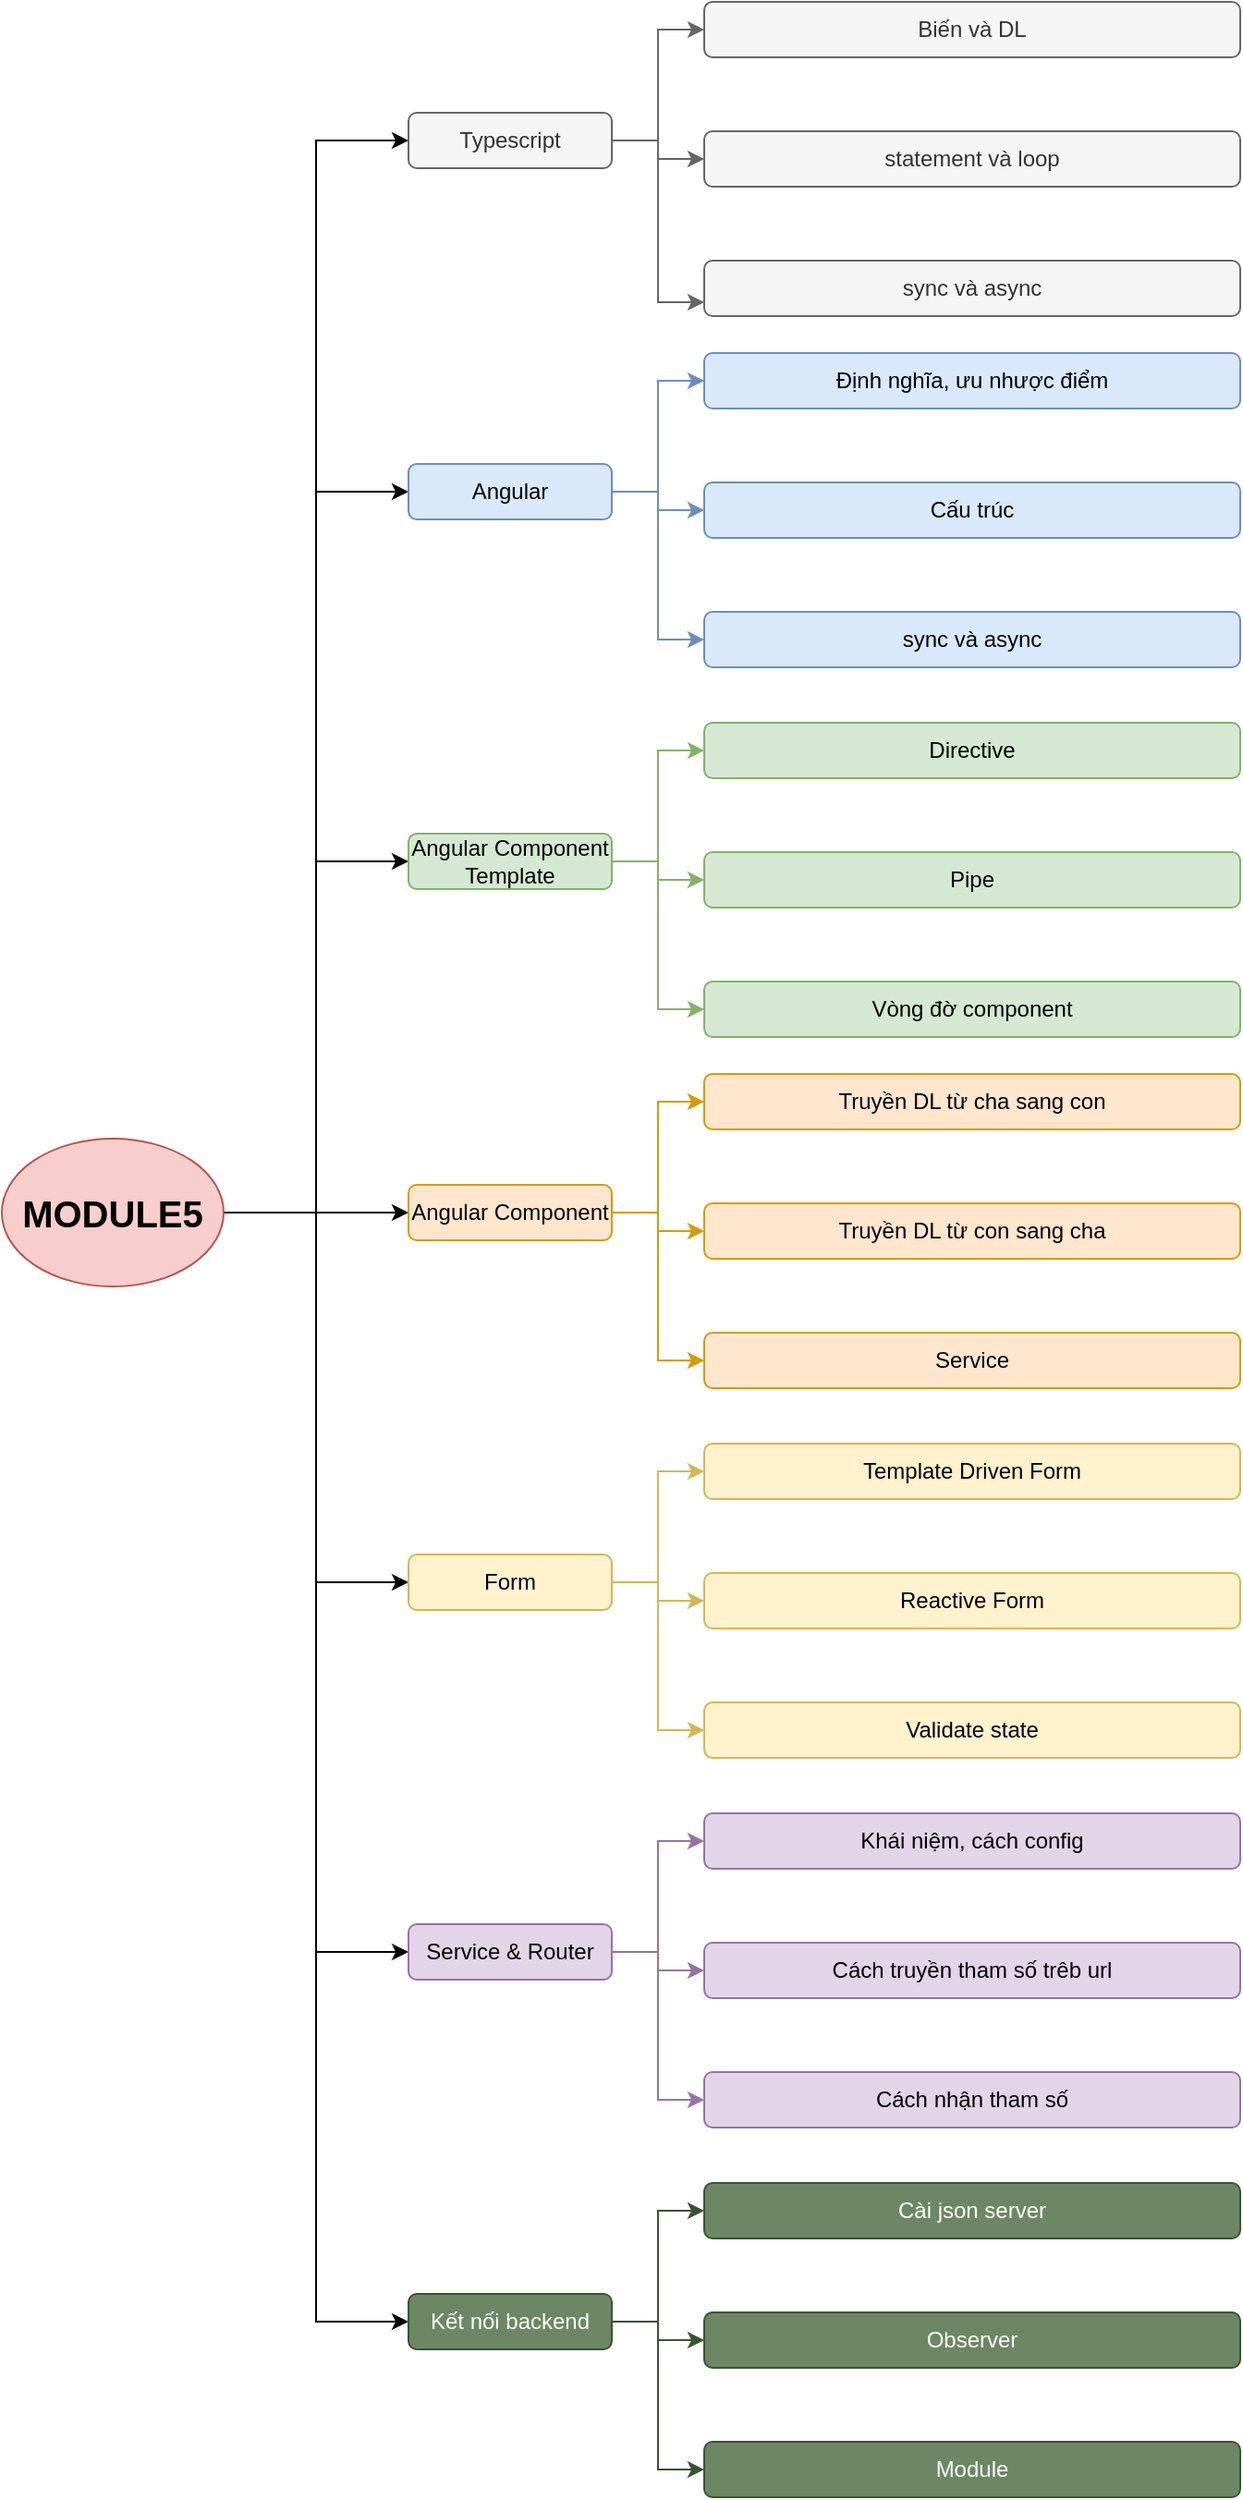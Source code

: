 <mxfile version="15.8.6" type="device"><diagram id="jAJSVD6llTgfTijfka2V" name="Page-1"><mxGraphModel dx="1736" dy="964" grid="1" gridSize="10" guides="1" tooltips="1" connect="1" arrows="1" fold="1" page="1" pageScale="1" pageWidth="850" pageHeight="1100" math="0" shadow="0"><root><mxCell id="0"/><mxCell id="1" parent="0"/><mxCell id="Kzqs1QdGGlL6bt1LRhd6-55" style="edgeStyle=orthogonalEdgeStyle;rounded=0;orthogonalLoop=1;jettySize=auto;html=1;entryX=0;entryY=0.5;entryDx=0;entryDy=0;" edge="1" parent="1" source="Kzqs1QdGGlL6bt1LRhd6-1" target="Kzqs1QdGGlL6bt1LRhd6-2"><mxGeometry relative="1" as="geometry"/></mxCell><mxCell id="Kzqs1QdGGlL6bt1LRhd6-56" style="edgeStyle=orthogonalEdgeStyle;rounded=0;orthogonalLoop=1;jettySize=auto;html=1;entryX=0;entryY=0.5;entryDx=0;entryDy=0;" edge="1" parent="1" source="Kzqs1QdGGlL6bt1LRhd6-1" target="Kzqs1QdGGlL6bt1LRhd6-21"><mxGeometry relative="1" as="geometry"/></mxCell><mxCell id="Kzqs1QdGGlL6bt1LRhd6-57" style="edgeStyle=orthogonalEdgeStyle;rounded=0;orthogonalLoop=1;jettySize=auto;html=1;entryX=0;entryY=0.5;entryDx=0;entryDy=0;" edge="1" parent="1" source="Kzqs1QdGGlL6bt1LRhd6-1" target="Kzqs1QdGGlL6bt1LRhd6-28"><mxGeometry relative="1" as="geometry"/></mxCell><mxCell id="Kzqs1QdGGlL6bt1LRhd6-58" style="edgeStyle=orthogonalEdgeStyle;rounded=0;orthogonalLoop=1;jettySize=auto;html=1;entryX=0;entryY=0.5;entryDx=0;entryDy=0;" edge="1" parent="1" source="Kzqs1QdGGlL6bt1LRhd6-1" target="Kzqs1QdGGlL6bt1LRhd6-7"><mxGeometry relative="1" as="geometry"/></mxCell><mxCell id="Kzqs1QdGGlL6bt1LRhd6-59" style="edgeStyle=orthogonalEdgeStyle;rounded=0;orthogonalLoop=1;jettySize=auto;html=1;entryX=0;entryY=0.5;entryDx=0;entryDy=0;" edge="1" parent="1" source="Kzqs1QdGGlL6bt1LRhd6-1" target="Kzqs1QdGGlL6bt1LRhd6-35"><mxGeometry relative="1" as="geometry"/></mxCell><mxCell id="Kzqs1QdGGlL6bt1LRhd6-60" style="edgeStyle=orthogonalEdgeStyle;rounded=0;orthogonalLoop=1;jettySize=auto;html=1;entryX=0;entryY=0.5;entryDx=0;entryDy=0;" edge="1" parent="1" source="Kzqs1QdGGlL6bt1LRhd6-1" target="Kzqs1QdGGlL6bt1LRhd6-42"><mxGeometry relative="1" as="geometry"/></mxCell><mxCell id="Kzqs1QdGGlL6bt1LRhd6-61" style="edgeStyle=orthogonalEdgeStyle;rounded=0;orthogonalLoop=1;jettySize=auto;html=1;entryX=0;entryY=0.5;entryDx=0;entryDy=0;" edge="1" parent="1" source="Kzqs1QdGGlL6bt1LRhd6-1" target="Kzqs1QdGGlL6bt1LRhd6-49"><mxGeometry relative="1" as="geometry"/></mxCell><mxCell id="Kzqs1QdGGlL6bt1LRhd6-1" value="&lt;b&gt;&lt;font style=&quot;font-size: 20px&quot;&gt;MODULE5&lt;/font&gt;&lt;/b&gt;" style="ellipse;whiteSpace=wrap;html=1;fillColor=#f8cecc;strokeColor=#b85450;" vertex="1" parent="1"><mxGeometry x="60" y="665" width="120" height="80" as="geometry"/></mxCell><mxCell id="Kzqs1QdGGlL6bt1LRhd6-12" style="edgeStyle=orthogonalEdgeStyle;rounded=0;orthogonalLoop=1;jettySize=auto;html=1;entryX=0;entryY=0.5;entryDx=0;entryDy=0;fillColor=#f5f5f5;strokeColor=#666666;" edge="1" parent="1" source="Kzqs1QdGGlL6bt1LRhd6-2" target="Kzqs1QdGGlL6bt1LRhd6-3"><mxGeometry relative="1" as="geometry"/></mxCell><mxCell id="Kzqs1QdGGlL6bt1LRhd6-13" style="edgeStyle=orthogonalEdgeStyle;rounded=0;orthogonalLoop=1;jettySize=auto;html=1;fillColor=#f5f5f5;strokeColor=#666666;" edge="1" parent="1" source="Kzqs1QdGGlL6bt1LRhd6-2" target="Kzqs1QdGGlL6bt1LRhd6-4"><mxGeometry relative="1" as="geometry"/></mxCell><mxCell id="Kzqs1QdGGlL6bt1LRhd6-14" style="edgeStyle=orthogonalEdgeStyle;rounded=0;orthogonalLoop=1;jettySize=auto;html=1;entryX=0;entryY=0.75;entryDx=0;entryDy=0;fillColor=#f5f5f5;strokeColor=#666666;" edge="1" parent="1" source="Kzqs1QdGGlL6bt1LRhd6-2" target="Kzqs1QdGGlL6bt1LRhd6-5"><mxGeometry relative="1" as="geometry"><Array as="points"><mxPoint x="415" y="125"/><mxPoint x="415" y="213"/></Array></mxGeometry></mxCell><mxCell id="Kzqs1QdGGlL6bt1LRhd6-2" value="Typescript" style="rounded=1;whiteSpace=wrap;html=1;fillColor=#f5f5f5;fontColor=#333333;strokeColor=#666666;" vertex="1" parent="1"><mxGeometry x="280" y="110" width="110" height="30" as="geometry"/></mxCell><mxCell id="Kzqs1QdGGlL6bt1LRhd6-3" value="Biến và DL" style="rounded=1;whiteSpace=wrap;html=1;fillColor=#f5f5f5;fontColor=#333333;strokeColor=#666666;" vertex="1" parent="1"><mxGeometry x="440" y="50" width="290" height="30" as="geometry"/></mxCell><mxCell id="Kzqs1QdGGlL6bt1LRhd6-4" value="statement và loop" style="rounded=1;whiteSpace=wrap;html=1;fillColor=#f5f5f5;fontColor=#333333;strokeColor=#666666;" vertex="1" parent="1"><mxGeometry x="440" y="120" width="290" height="30" as="geometry"/></mxCell><mxCell id="Kzqs1QdGGlL6bt1LRhd6-5" value="sync và async" style="rounded=1;whiteSpace=wrap;html=1;fillColor=#f5f5f5;fontColor=#333333;strokeColor=#666666;" vertex="1" parent="1"><mxGeometry x="440" y="190" width="290" height="30" as="geometry"/></mxCell><mxCell id="Kzqs1QdGGlL6bt1LRhd6-15" style="edgeStyle=orthogonalEdgeStyle;rounded=0;orthogonalLoop=1;jettySize=auto;html=1;entryX=0;entryY=0.5;entryDx=0;entryDy=0;fillColor=#dae8fc;strokeColor=#6c8ebf;" edge="1" parent="1" source="Kzqs1QdGGlL6bt1LRhd6-7" target="Kzqs1QdGGlL6bt1LRhd6-8"><mxGeometry relative="1" as="geometry"/></mxCell><mxCell id="Kzqs1QdGGlL6bt1LRhd6-16" style="edgeStyle=orthogonalEdgeStyle;rounded=0;orthogonalLoop=1;jettySize=auto;html=1;entryX=0;entryY=0.5;entryDx=0;entryDy=0;fillColor=#dae8fc;strokeColor=#6c8ebf;" edge="1" parent="1" source="Kzqs1QdGGlL6bt1LRhd6-7" target="Kzqs1QdGGlL6bt1LRhd6-9"><mxGeometry relative="1" as="geometry"/></mxCell><mxCell id="Kzqs1QdGGlL6bt1LRhd6-17" style="edgeStyle=orthogonalEdgeStyle;rounded=0;orthogonalLoop=1;jettySize=auto;html=1;entryX=0;entryY=0.5;entryDx=0;entryDy=0;fillColor=#dae8fc;strokeColor=#6c8ebf;" edge="1" parent="1" source="Kzqs1QdGGlL6bt1LRhd6-7" target="Kzqs1QdGGlL6bt1LRhd6-10"><mxGeometry relative="1" as="geometry"/></mxCell><mxCell id="Kzqs1QdGGlL6bt1LRhd6-7" value="Angular" style="rounded=1;whiteSpace=wrap;html=1;fillColor=#dae8fc;strokeColor=#6c8ebf;" vertex="1" parent="1"><mxGeometry x="280" y="300" width="110" height="30" as="geometry"/></mxCell><mxCell id="Kzqs1QdGGlL6bt1LRhd6-8" value="Định nghĩa, ưu nhược điểm" style="rounded=1;whiteSpace=wrap;html=1;fillColor=#dae8fc;strokeColor=#6c8ebf;" vertex="1" parent="1"><mxGeometry x="440" y="240" width="290" height="30" as="geometry"/></mxCell><mxCell id="Kzqs1QdGGlL6bt1LRhd6-9" value="Cấu trúc" style="rounded=1;whiteSpace=wrap;html=1;fillColor=#dae8fc;strokeColor=#6c8ebf;" vertex="1" parent="1"><mxGeometry x="440" y="310" width="290" height="30" as="geometry"/></mxCell><mxCell id="Kzqs1QdGGlL6bt1LRhd6-10" value="sync và async" style="rounded=1;whiteSpace=wrap;html=1;fillColor=#dae8fc;strokeColor=#6c8ebf;" vertex="1" parent="1"><mxGeometry x="440" y="380" width="290" height="30" as="geometry"/></mxCell><mxCell id="Kzqs1QdGGlL6bt1LRhd6-18" style="edgeStyle=orthogonalEdgeStyle;rounded=0;orthogonalLoop=1;jettySize=auto;html=1;entryX=0;entryY=0.5;entryDx=0;entryDy=0;fillColor=#d5e8d4;strokeColor=#82b366;" edge="1" source="Kzqs1QdGGlL6bt1LRhd6-21" target="Kzqs1QdGGlL6bt1LRhd6-22" parent="1"><mxGeometry relative="1" as="geometry"/></mxCell><mxCell id="Kzqs1QdGGlL6bt1LRhd6-19" style="edgeStyle=orthogonalEdgeStyle;rounded=0;orthogonalLoop=1;jettySize=auto;html=1;entryX=0;entryY=0.5;entryDx=0;entryDy=0;fillColor=#d5e8d4;strokeColor=#82b366;" edge="1" source="Kzqs1QdGGlL6bt1LRhd6-21" target="Kzqs1QdGGlL6bt1LRhd6-23" parent="1"><mxGeometry relative="1" as="geometry"/></mxCell><mxCell id="Kzqs1QdGGlL6bt1LRhd6-20" style="edgeStyle=orthogonalEdgeStyle;rounded=0;orthogonalLoop=1;jettySize=auto;html=1;entryX=0;entryY=0.5;entryDx=0;entryDy=0;fillColor=#d5e8d4;strokeColor=#82b366;" edge="1" source="Kzqs1QdGGlL6bt1LRhd6-21" target="Kzqs1QdGGlL6bt1LRhd6-24" parent="1"><mxGeometry relative="1" as="geometry"/></mxCell><mxCell id="Kzqs1QdGGlL6bt1LRhd6-21" value="Angular Component Template" style="rounded=1;whiteSpace=wrap;html=1;fillColor=#d5e8d4;strokeColor=#82b366;" vertex="1" parent="1"><mxGeometry x="280" y="500" width="110" height="30" as="geometry"/></mxCell><mxCell id="Kzqs1QdGGlL6bt1LRhd6-22" value="Directive" style="rounded=1;whiteSpace=wrap;html=1;fillColor=#d5e8d4;strokeColor=#82b366;" vertex="1" parent="1"><mxGeometry x="440" y="440" width="290" height="30" as="geometry"/></mxCell><mxCell id="Kzqs1QdGGlL6bt1LRhd6-23" value="Pipe" style="rounded=1;whiteSpace=wrap;html=1;fillColor=#d5e8d4;strokeColor=#82b366;" vertex="1" parent="1"><mxGeometry x="440" y="510" width="290" height="30" as="geometry"/></mxCell><mxCell id="Kzqs1QdGGlL6bt1LRhd6-24" value="Vòng đờ component" style="rounded=1;whiteSpace=wrap;html=1;fillColor=#d5e8d4;strokeColor=#82b366;" vertex="1" parent="1"><mxGeometry x="440" y="580" width="290" height="30" as="geometry"/></mxCell><mxCell id="Kzqs1QdGGlL6bt1LRhd6-25" style="edgeStyle=orthogonalEdgeStyle;rounded=0;orthogonalLoop=1;jettySize=auto;html=1;entryX=0;entryY=0.5;entryDx=0;entryDy=0;fillColor=#ffe6cc;strokeColor=#d79b00;" edge="1" source="Kzqs1QdGGlL6bt1LRhd6-28" target="Kzqs1QdGGlL6bt1LRhd6-29" parent="1"><mxGeometry relative="1" as="geometry"/></mxCell><mxCell id="Kzqs1QdGGlL6bt1LRhd6-26" style="edgeStyle=orthogonalEdgeStyle;rounded=0;orthogonalLoop=1;jettySize=auto;html=1;entryX=0;entryY=0.5;entryDx=0;entryDy=0;fillColor=#ffe6cc;strokeColor=#d79b00;" edge="1" source="Kzqs1QdGGlL6bt1LRhd6-28" target="Kzqs1QdGGlL6bt1LRhd6-30" parent="1"><mxGeometry relative="1" as="geometry"/></mxCell><mxCell id="Kzqs1QdGGlL6bt1LRhd6-27" style="edgeStyle=orthogonalEdgeStyle;rounded=0;orthogonalLoop=1;jettySize=auto;html=1;entryX=0;entryY=0.5;entryDx=0;entryDy=0;fillColor=#ffe6cc;strokeColor=#d79b00;" edge="1" source="Kzqs1QdGGlL6bt1LRhd6-28" target="Kzqs1QdGGlL6bt1LRhd6-31" parent="1"><mxGeometry relative="1" as="geometry"/></mxCell><mxCell id="Kzqs1QdGGlL6bt1LRhd6-28" value="Angular Component" style="rounded=1;whiteSpace=wrap;html=1;fillColor=#ffe6cc;strokeColor=#d79b00;" vertex="1" parent="1"><mxGeometry x="280" y="690" width="110" height="30" as="geometry"/></mxCell><mxCell id="Kzqs1QdGGlL6bt1LRhd6-29" value="Truyền DL từ cha sang con" style="rounded=1;whiteSpace=wrap;html=1;fillColor=#ffe6cc;strokeColor=#d79b00;" vertex="1" parent="1"><mxGeometry x="440" y="630" width="290" height="30" as="geometry"/></mxCell><mxCell id="Kzqs1QdGGlL6bt1LRhd6-30" value="Truyền DL từ con sang cha" style="rounded=1;whiteSpace=wrap;html=1;fillColor=#ffe6cc;strokeColor=#d79b00;" vertex="1" parent="1"><mxGeometry x="440" y="700" width="290" height="30" as="geometry"/></mxCell><mxCell id="Kzqs1QdGGlL6bt1LRhd6-31" value="Service" style="rounded=1;whiteSpace=wrap;html=1;fillColor=#ffe6cc;strokeColor=#d79b00;" vertex="1" parent="1"><mxGeometry x="440" y="770" width="290" height="30" as="geometry"/></mxCell><mxCell id="Kzqs1QdGGlL6bt1LRhd6-32" style="edgeStyle=orthogonalEdgeStyle;rounded=0;orthogonalLoop=1;jettySize=auto;html=1;entryX=0;entryY=0.5;entryDx=0;entryDy=0;fillColor=#fff2cc;strokeColor=#d6b656;" edge="1" source="Kzqs1QdGGlL6bt1LRhd6-35" target="Kzqs1QdGGlL6bt1LRhd6-36" parent="1"><mxGeometry relative="1" as="geometry"/></mxCell><mxCell id="Kzqs1QdGGlL6bt1LRhd6-33" style="edgeStyle=orthogonalEdgeStyle;rounded=0;orthogonalLoop=1;jettySize=auto;html=1;entryX=0;entryY=0.5;entryDx=0;entryDy=0;fillColor=#fff2cc;strokeColor=#d6b656;" edge="1" source="Kzqs1QdGGlL6bt1LRhd6-35" target="Kzqs1QdGGlL6bt1LRhd6-37" parent="1"><mxGeometry relative="1" as="geometry"/></mxCell><mxCell id="Kzqs1QdGGlL6bt1LRhd6-34" style="edgeStyle=orthogonalEdgeStyle;rounded=0;orthogonalLoop=1;jettySize=auto;html=1;entryX=0;entryY=0.5;entryDx=0;entryDy=0;fillColor=#fff2cc;strokeColor=#d6b656;" edge="1" source="Kzqs1QdGGlL6bt1LRhd6-35" target="Kzqs1QdGGlL6bt1LRhd6-38" parent="1"><mxGeometry relative="1" as="geometry"/></mxCell><mxCell id="Kzqs1QdGGlL6bt1LRhd6-35" value="Form" style="rounded=1;whiteSpace=wrap;html=1;fillColor=#fff2cc;strokeColor=#d6b656;" vertex="1" parent="1"><mxGeometry x="280" y="890" width="110" height="30" as="geometry"/></mxCell><mxCell id="Kzqs1QdGGlL6bt1LRhd6-36" value="Template Driven Form" style="rounded=1;whiteSpace=wrap;html=1;fillColor=#fff2cc;strokeColor=#d6b656;" vertex="1" parent="1"><mxGeometry x="440" y="830" width="290" height="30" as="geometry"/></mxCell><mxCell id="Kzqs1QdGGlL6bt1LRhd6-37" value="Reactive Form" style="rounded=1;whiteSpace=wrap;html=1;fillColor=#fff2cc;strokeColor=#d6b656;" vertex="1" parent="1"><mxGeometry x="440" y="900" width="290" height="30" as="geometry"/></mxCell><mxCell id="Kzqs1QdGGlL6bt1LRhd6-38" value="Validate state" style="rounded=1;whiteSpace=wrap;html=1;fillColor=#fff2cc;strokeColor=#d6b656;" vertex="1" parent="1"><mxGeometry x="440" y="970" width="290" height="30" as="geometry"/></mxCell><mxCell id="Kzqs1QdGGlL6bt1LRhd6-39" style="edgeStyle=orthogonalEdgeStyle;rounded=0;orthogonalLoop=1;jettySize=auto;html=1;entryX=0;entryY=0.5;entryDx=0;entryDy=0;fillColor=#e1d5e7;strokeColor=#9673a6;" edge="1" source="Kzqs1QdGGlL6bt1LRhd6-42" target="Kzqs1QdGGlL6bt1LRhd6-43" parent="1"><mxGeometry relative="1" as="geometry"/></mxCell><mxCell id="Kzqs1QdGGlL6bt1LRhd6-40" style="edgeStyle=orthogonalEdgeStyle;rounded=0;orthogonalLoop=1;jettySize=auto;html=1;entryX=0;entryY=0.5;entryDx=0;entryDy=0;fillColor=#e1d5e7;strokeColor=#9673a6;" edge="1" source="Kzqs1QdGGlL6bt1LRhd6-42" target="Kzqs1QdGGlL6bt1LRhd6-44" parent="1"><mxGeometry relative="1" as="geometry"/></mxCell><mxCell id="Kzqs1QdGGlL6bt1LRhd6-41" style="edgeStyle=orthogonalEdgeStyle;rounded=0;orthogonalLoop=1;jettySize=auto;html=1;entryX=0;entryY=0.5;entryDx=0;entryDy=0;fillColor=#e1d5e7;strokeColor=#9673a6;" edge="1" source="Kzqs1QdGGlL6bt1LRhd6-42" target="Kzqs1QdGGlL6bt1LRhd6-45" parent="1"><mxGeometry relative="1" as="geometry"/></mxCell><mxCell id="Kzqs1QdGGlL6bt1LRhd6-42" value="Service &amp;amp; Router" style="rounded=1;whiteSpace=wrap;html=1;fillColor=#e1d5e7;strokeColor=#9673a6;" vertex="1" parent="1"><mxGeometry x="280" y="1090" width="110" height="30" as="geometry"/></mxCell><mxCell id="Kzqs1QdGGlL6bt1LRhd6-43" value="Khái niệm, cách config" style="rounded=1;whiteSpace=wrap;html=1;fillColor=#e1d5e7;strokeColor=#9673a6;" vertex="1" parent="1"><mxGeometry x="440" y="1030" width="290" height="30" as="geometry"/></mxCell><mxCell id="Kzqs1QdGGlL6bt1LRhd6-44" value="Cách truyền tham số trêb url" style="rounded=1;whiteSpace=wrap;html=1;fillColor=#e1d5e7;strokeColor=#9673a6;" vertex="1" parent="1"><mxGeometry x="440" y="1100" width="290" height="30" as="geometry"/></mxCell><mxCell id="Kzqs1QdGGlL6bt1LRhd6-45" value="Cách nhận tham số" style="rounded=1;whiteSpace=wrap;html=1;fillColor=#e1d5e7;strokeColor=#9673a6;" vertex="1" parent="1"><mxGeometry x="440" y="1170" width="290" height="30" as="geometry"/></mxCell><mxCell id="Kzqs1QdGGlL6bt1LRhd6-46" style="edgeStyle=orthogonalEdgeStyle;rounded=0;orthogonalLoop=1;jettySize=auto;html=1;entryX=0;entryY=0.5;entryDx=0;entryDy=0;fillColor=#6d8764;strokeColor=#3A5431;" edge="1" source="Kzqs1QdGGlL6bt1LRhd6-49" target="Kzqs1QdGGlL6bt1LRhd6-50" parent="1"><mxGeometry relative="1" as="geometry"/></mxCell><mxCell id="Kzqs1QdGGlL6bt1LRhd6-47" style="edgeStyle=orthogonalEdgeStyle;rounded=0;orthogonalLoop=1;jettySize=auto;html=1;entryX=0;entryY=0.5;entryDx=0;entryDy=0;fillColor=#6d8764;strokeColor=#3A5431;" edge="1" source="Kzqs1QdGGlL6bt1LRhd6-49" target="Kzqs1QdGGlL6bt1LRhd6-51" parent="1"><mxGeometry relative="1" as="geometry"/></mxCell><mxCell id="Kzqs1QdGGlL6bt1LRhd6-48" style="edgeStyle=orthogonalEdgeStyle;rounded=0;orthogonalLoop=1;jettySize=auto;html=1;entryX=0;entryY=0.5;entryDx=0;entryDy=0;fillColor=#6d8764;strokeColor=#3A5431;" edge="1" source="Kzqs1QdGGlL6bt1LRhd6-49" target="Kzqs1QdGGlL6bt1LRhd6-52" parent="1"><mxGeometry relative="1" as="geometry"/></mxCell><mxCell id="Kzqs1QdGGlL6bt1LRhd6-49" value="Kết nối backend" style="rounded=1;whiteSpace=wrap;html=1;fillColor=#6d8764;fontColor=#ffffff;strokeColor=#3A5431;" vertex="1" parent="1"><mxGeometry x="280" y="1290" width="110" height="30" as="geometry"/></mxCell><mxCell id="Kzqs1QdGGlL6bt1LRhd6-50" value="Cài json server" style="rounded=1;whiteSpace=wrap;html=1;fillColor=#6d8764;fontColor=#ffffff;strokeColor=#3A5431;" vertex="1" parent="1"><mxGeometry x="440" y="1230" width="290" height="30" as="geometry"/></mxCell><mxCell id="Kzqs1QdGGlL6bt1LRhd6-51" value="Observer" style="rounded=1;whiteSpace=wrap;html=1;fillColor=#6d8764;fontColor=#ffffff;strokeColor=#3A5431;" vertex="1" parent="1"><mxGeometry x="440" y="1300" width="290" height="30" as="geometry"/></mxCell><mxCell id="Kzqs1QdGGlL6bt1LRhd6-52" value="Module" style="rounded=1;whiteSpace=wrap;html=1;fillColor=#6d8764;fontColor=#ffffff;strokeColor=#3A5431;" vertex="1" parent="1"><mxGeometry x="440" y="1370" width="290" height="30" as="geometry"/></mxCell></root></mxGraphModel></diagram></mxfile>